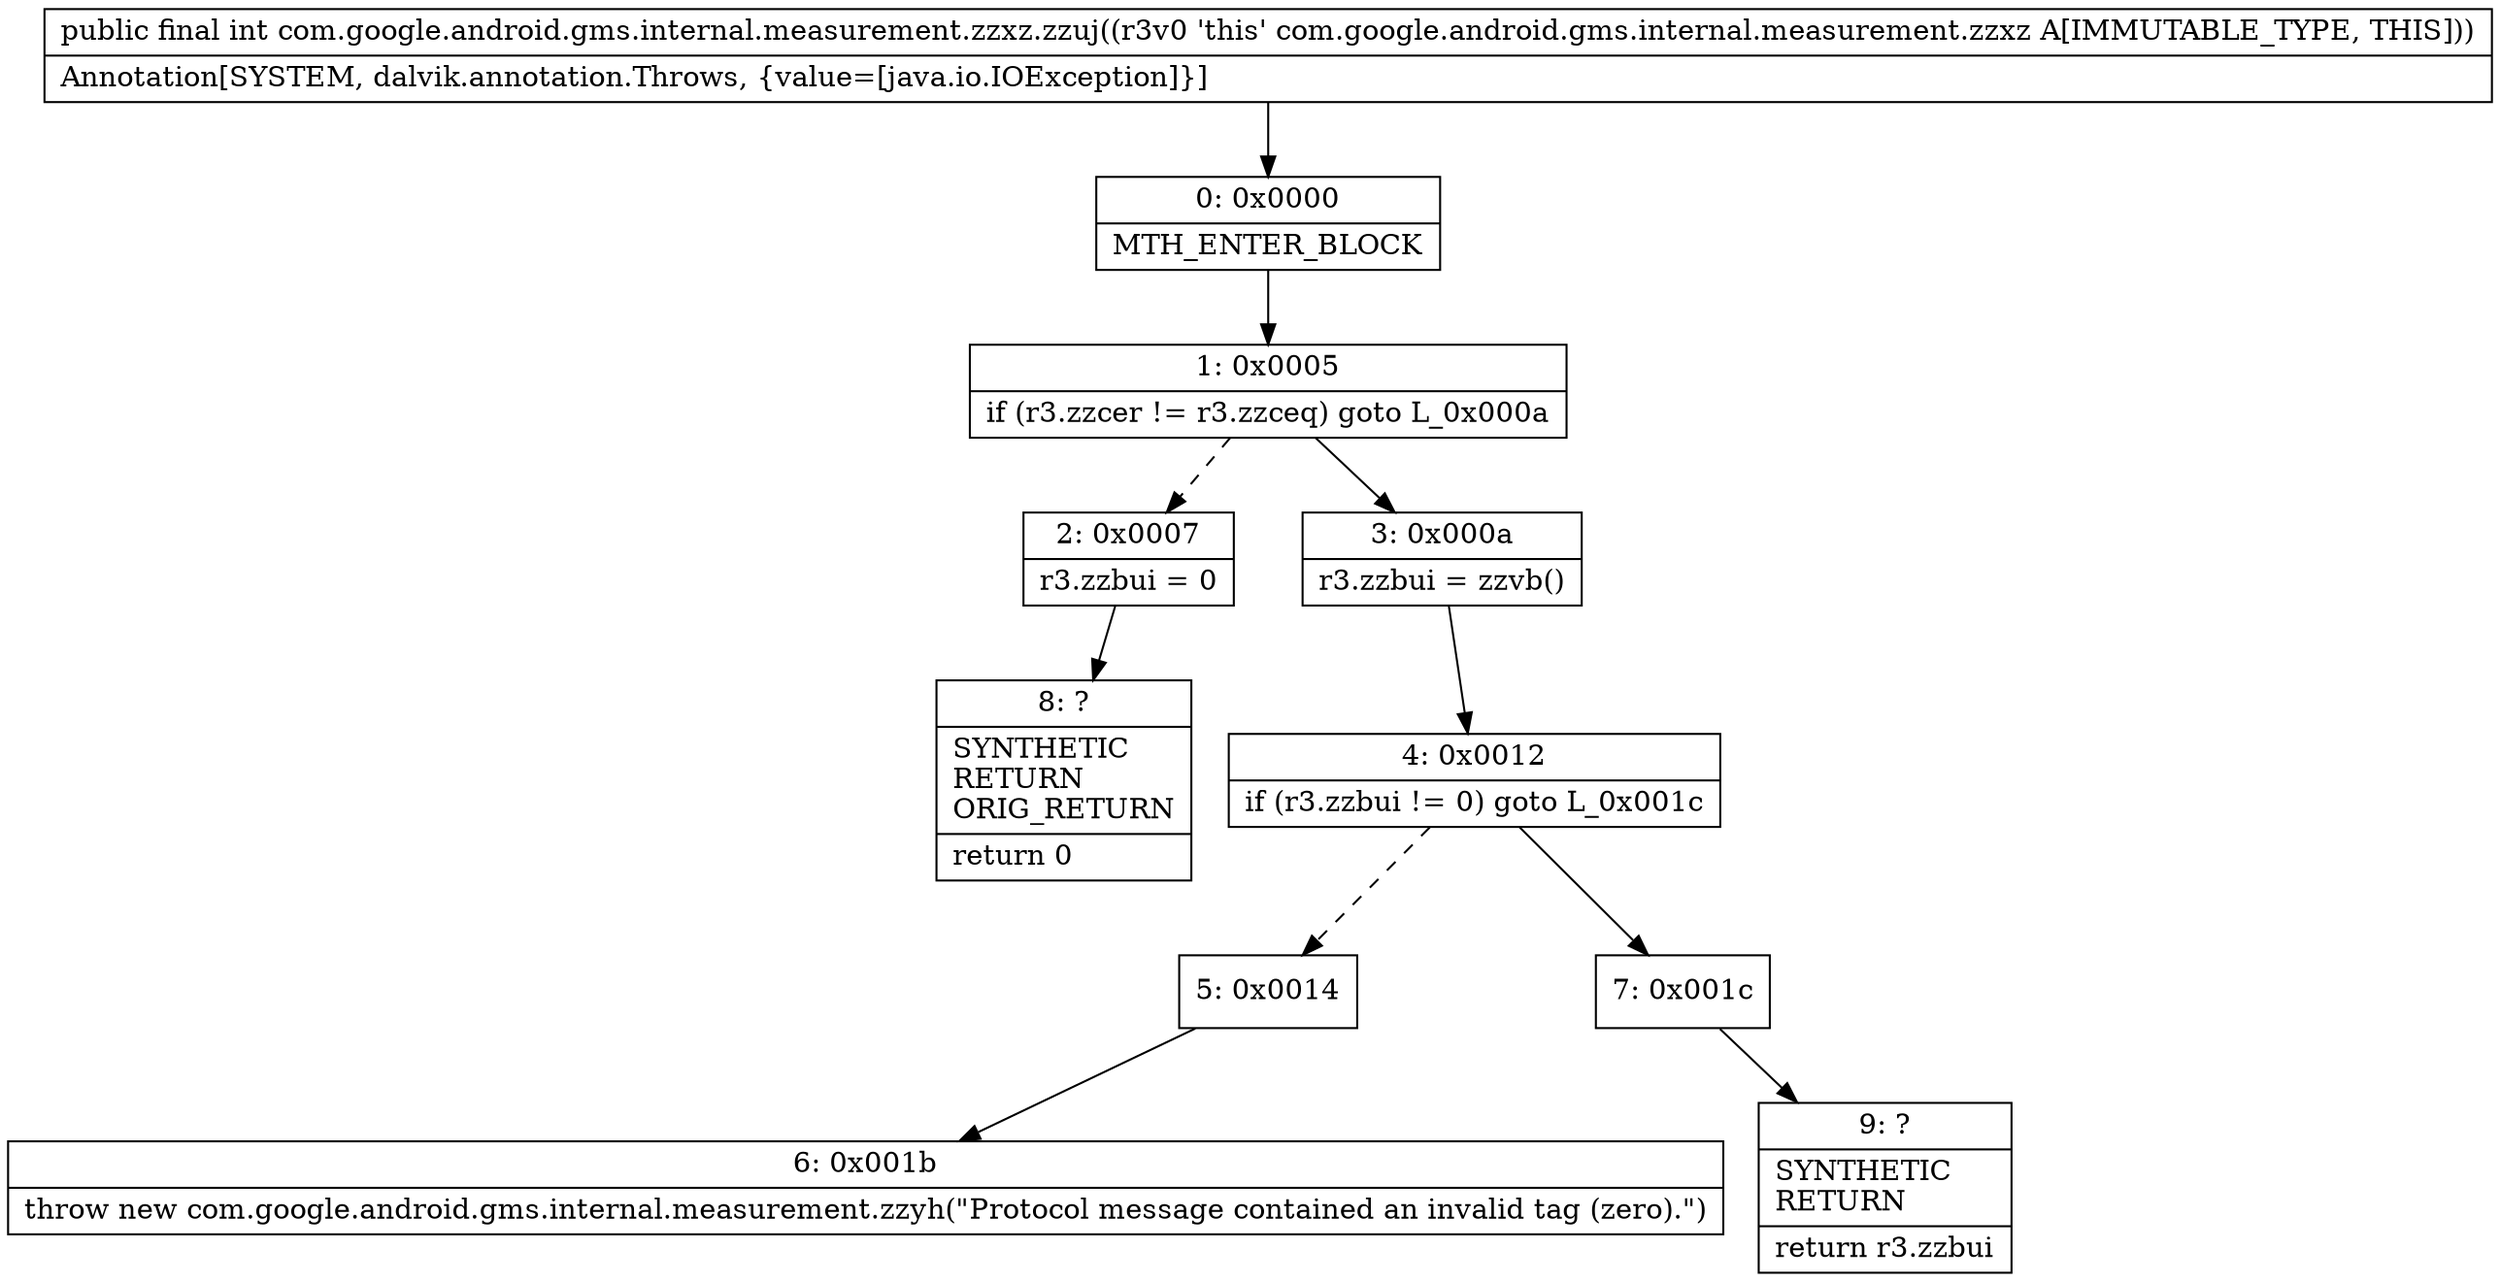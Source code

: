 digraph "CFG forcom.google.android.gms.internal.measurement.zzxz.zzuj()I" {
Node_0 [shape=record,label="{0\:\ 0x0000|MTH_ENTER_BLOCK\l}"];
Node_1 [shape=record,label="{1\:\ 0x0005|if (r3.zzcer != r3.zzceq) goto L_0x000a\l}"];
Node_2 [shape=record,label="{2\:\ 0x0007|r3.zzbui = 0\l}"];
Node_3 [shape=record,label="{3\:\ 0x000a|r3.zzbui = zzvb()\l}"];
Node_4 [shape=record,label="{4\:\ 0x0012|if (r3.zzbui != 0) goto L_0x001c\l}"];
Node_5 [shape=record,label="{5\:\ 0x0014}"];
Node_6 [shape=record,label="{6\:\ 0x001b|throw new com.google.android.gms.internal.measurement.zzyh(\"Protocol message contained an invalid tag (zero).\")\l}"];
Node_7 [shape=record,label="{7\:\ 0x001c}"];
Node_8 [shape=record,label="{8\:\ ?|SYNTHETIC\lRETURN\lORIG_RETURN\l|return 0\l}"];
Node_9 [shape=record,label="{9\:\ ?|SYNTHETIC\lRETURN\l|return r3.zzbui\l}"];
MethodNode[shape=record,label="{public final int com.google.android.gms.internal.measurement.zzxz.zzuj((r3v0 'this' com.google.android.gms.internal.measurement.zzxz A[IMMUTABLE_TYPE, THIS]))  | Annotation[SYSTEM, dalvik.annotation.Throws, \{value=[java.io.IOException]\}]\l}"];
MethodNode -> Node_0;
Node_0 -> Node_1;
Node_1 -> Node_2[style=dashed];
Node_1 -> Node_3;
Node_2 -> Node_8;
Node_3 -> Node_4;
Node_4 -> Node_5[style=dashed];
Node_4 -> Node_7;
Node_5 -> Node_6;
Node_7 -> Node_9;
}

